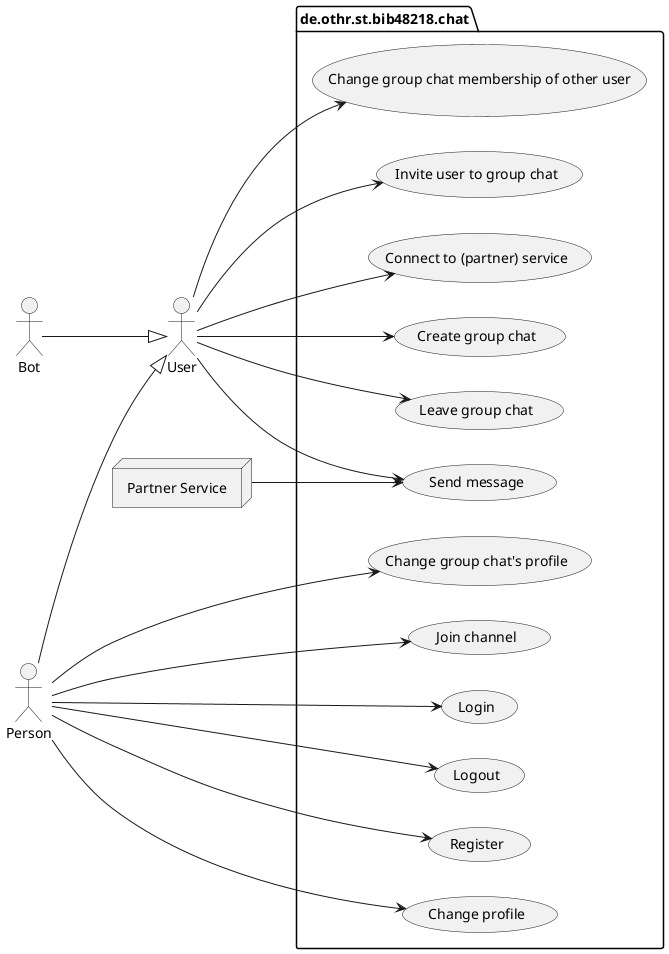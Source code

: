 @startuml chat-usecase
skinparam monochrome true
left to right direction

' actors
actor "User" as u
actor "Person" as p
actor "Bot" as b
node "Partner Service" as s

' actor hierarchy
p -down-|> u
b -down-|> u

' use cases
package "de.othr.st.bib48218.chat" {
  usecase "Login" as oUC1
  usecase "Logout" as oUC2
  usecase "Register" as oUC3
  usecase "Change profile" as oUC4

  usecase "Send message" as mUC
  ' Chating use cases
  usecase "Create group chat" as cUC1
  usecase "Leave group chat" as cUC2
  usecase "Change group chat's profile" as cUC3
  usecase "Change group chat membership of other user" as cUC4
  usecase "Invite user to group chat" as cUC5
  usecase "Join channel" as cUC6
  ' Connecting to partners use cases
  usecase "Connect to (partner) service" as pUC
}

'  link actor User with use cases
p --> oUC1
p --> oUC2
p --> oUC3
p --> oUC4
p --> cUC3
p --> cUC6
s --> mUC
u --> mUC
u --> cUC1
u --> cUC2
u --> cUC4
u --> cUC5
u --> pUC
@enduml
